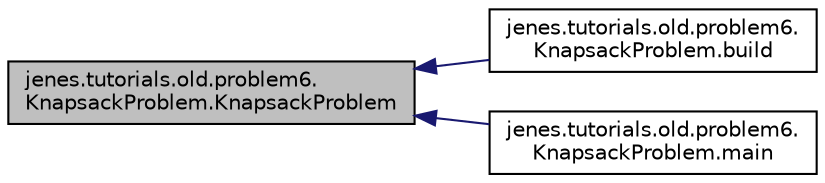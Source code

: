digraph "jenes.tutorials.old.problem6.KnapsackProblem.KnapsackProblem"
{
  edge [fontname="Helvetica",fontsize="10",labelfontname="Helvetica",labelfontsize="10"];
  node [fontname="Helvetica",fontsize="10",shape=record];
  rankdir="LR";
  Node1 [label="jenes.tutorials.old.problem6.\lKnapsackProblem.KnapsackProblem",height=0.2,width=0.4,color="black", fillcolor="grey75", style="filled" fontcolor="black"];
  Node1 -> Node2 [dir="back",color="midnightblue",fontsize="10",style="solid"];
  Node2 [label="jenes.tutorials.old.problem6.\lKnapsackProblem.build",height=0.2,width=0.4,color="black", fillcolor="white", style="filled",URL="$classjenes_1_1tutorials_1_1old_1_1problem6_1_1_knapsack_problem.html#a8e9ae71984885743ff2892d4bff2727e"];
  Node1 -> Node3 [dir="back",color="midnightblue",fontsize="10",style="solid"];
  Node3 [label="jenes.tutorials.old.problem6.\lKnapsackProblem.main",height=0.2,width=0.4,color="black", fillcolor="white", style="filled",URL="$classjenes_1_1tutorials_1_1old_1_1problem6_1_1_knapsack_problem.html#a135fb0906a4034fcd7be21c23f794953"];
}
